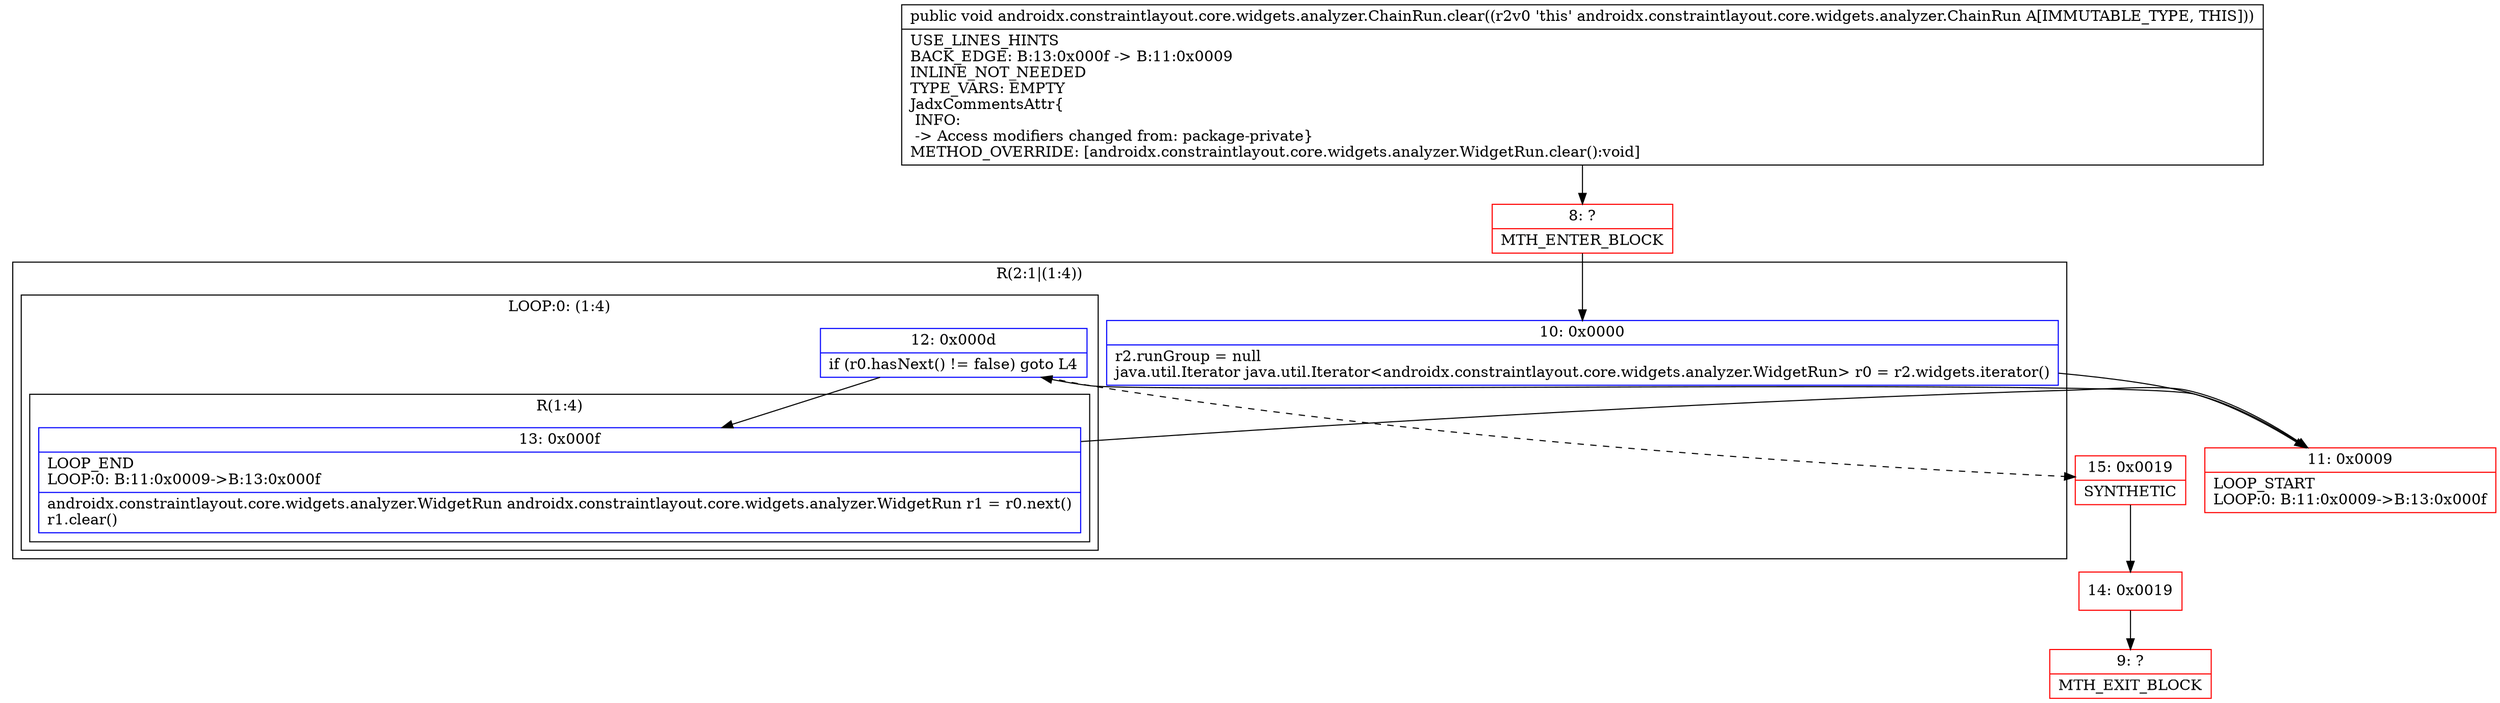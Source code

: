 digraph "CFG forandroidx.constraintlayout.core.widgets.analyzer.ChainRun.clear()V" {
subgraph cluster_Region_1254777215 {
label = "R(2:1|(1:4))";
node [shape=record,color=blue];
Node_10 [shape=record,label="{10\:\ 0x0000|r2.runGroup = null\ljava.util.Iterator java.util.Iterator\<androidx.constraintlayout.core.widgets.analyzer.WidgetRun\> r0 = r2.widgets.iterator()\l}"];
subgraph cluster_LoopRegion_768694845 {
label = "LOOP:0: (1:4)";
node [shape=record,color=blue];
Node_12 [shape=record,label="{12\:\ 0x000d|if (r0.hasNext() != false) goto L4\l}"];
subgraph cluster_Region_1104557219 {
label = "R(1:4)";
node [shape=record,color=blue];
Node_13 [shape=record,label="{13\:\ 0x000f|LOOP_END\lLOOP:0: B:11:0x0009\-\>B:13:0x000f\l|androidx.constraintlayout.core.widgets.analyzer.WidgetRun androidx.constraintlayout.core.widgets.analyzer.WidgetRun r1 = r0.next()\lr1.clear()\l}"];
}
}
}
Node_8 [shape=record,color=red,label="{8\:\ ?|MTH_ENTER_BLOCK\l}"];
Node_11 [shape=record,color=red,label="{11\:\ 0x0009|LOOP_START\lLOOP:0: B:11:0x0009\-\>B:13:0x000f\l}"];
Node_15 [shape=record,color=red,label="{15\:\ 0x0019|SYNTHETIC\l}"];
Node_14 [shape=record,color=red,label="{14\:\ 0x0019}"];
Node_9 [shape=record,color=red,label="{9\:\ ?|MTH_EXIT_BLOCK\l}"];
MethodNode[shape=record,label="{public void androidx.constraintlayout.core.widgets.analyzer.ChainRun.clear((r2v0 'this' androidx.constraintlayout.core.widgets.analyzer.ChainRun A[IMMUTABLE_TYPE, THIS]))  | USE_LINES_HINTS\lBACK_EDGE: B:13:0x000f \-\> B:11:0x0009\lINLINE_NOT_NEEDED\lTYPE_VARS: EMPTY\lJadxCommentsAttr\{\l INFO: \l \-\> Access modifiers changed from: package\-private\}\lMETHOD_OVERRIDE: [androidx.constraintlayout.core.widgets.analyzer.WidgetRun.clear():void]\l}"];
MethodNode -> Node_8;Node_10 -> Node_11;
Node_12 -> Node_13;
Node_12 -> Node_15[style=dashed];
Node_13 -> Node_11;
Node_8 -> Node_10;
Node_11 -> Node_12;
Node_15 -> Node_14;
Node_14 -> Node_9;
}

